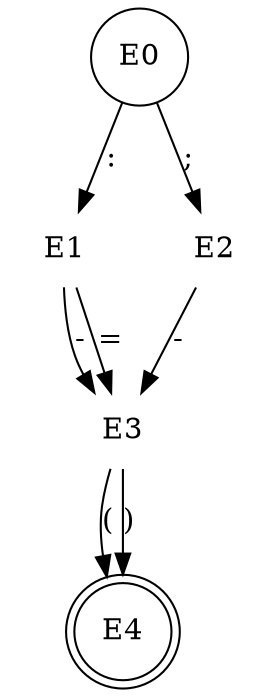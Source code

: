 digraph Smiley {
node [shape=plaintext];
E0 [shape=circle];
E0 -> E1[label=":"];
E0 -> E2[label=";"];
E1 -> E3[label="-"];
E1 -> E3[label="="];
E2 -> E3[label="-"];
E3 -> E4[label="("];
E3 -> E4[label=")"];
E4 [shape=doublecircle];
}
